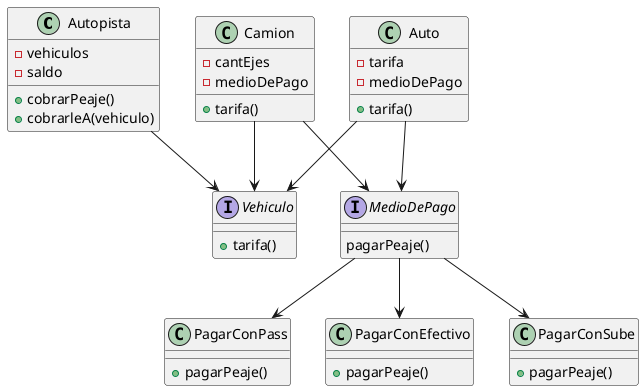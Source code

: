 @startuml 

Autopista --> Vehiculo
MedioDePago --> PagarConPass
MedioDePago --> PagarConEfectivo
MedioDePago --> PagarConSube
Auto --> Vehiculo
Camion --> Vehiculo
Camion --> MedioDePago
Auto --> MedioDePago

class Autopista{
 -vehiculos
 -saldo
 +cobrarPeaje()
 +cobrarleA(vehiculo)
}

interface Vehiculo{
 +tarifa()
}

class Auto{
 -tarifa
 -medioDePago
 +tarifa()
}

class Camion{
 -cantEjes
 -medioDePago
 +tarifa()
}

interface MedioDePago{
 pagarPeaje()
}

class PagarConPass{
 +pagarPeaje()
}

class PagarConSube{
 +pagarPeaje()
}

class PagarConEfectivo{
 +pagarPeaje()
}

@enduml